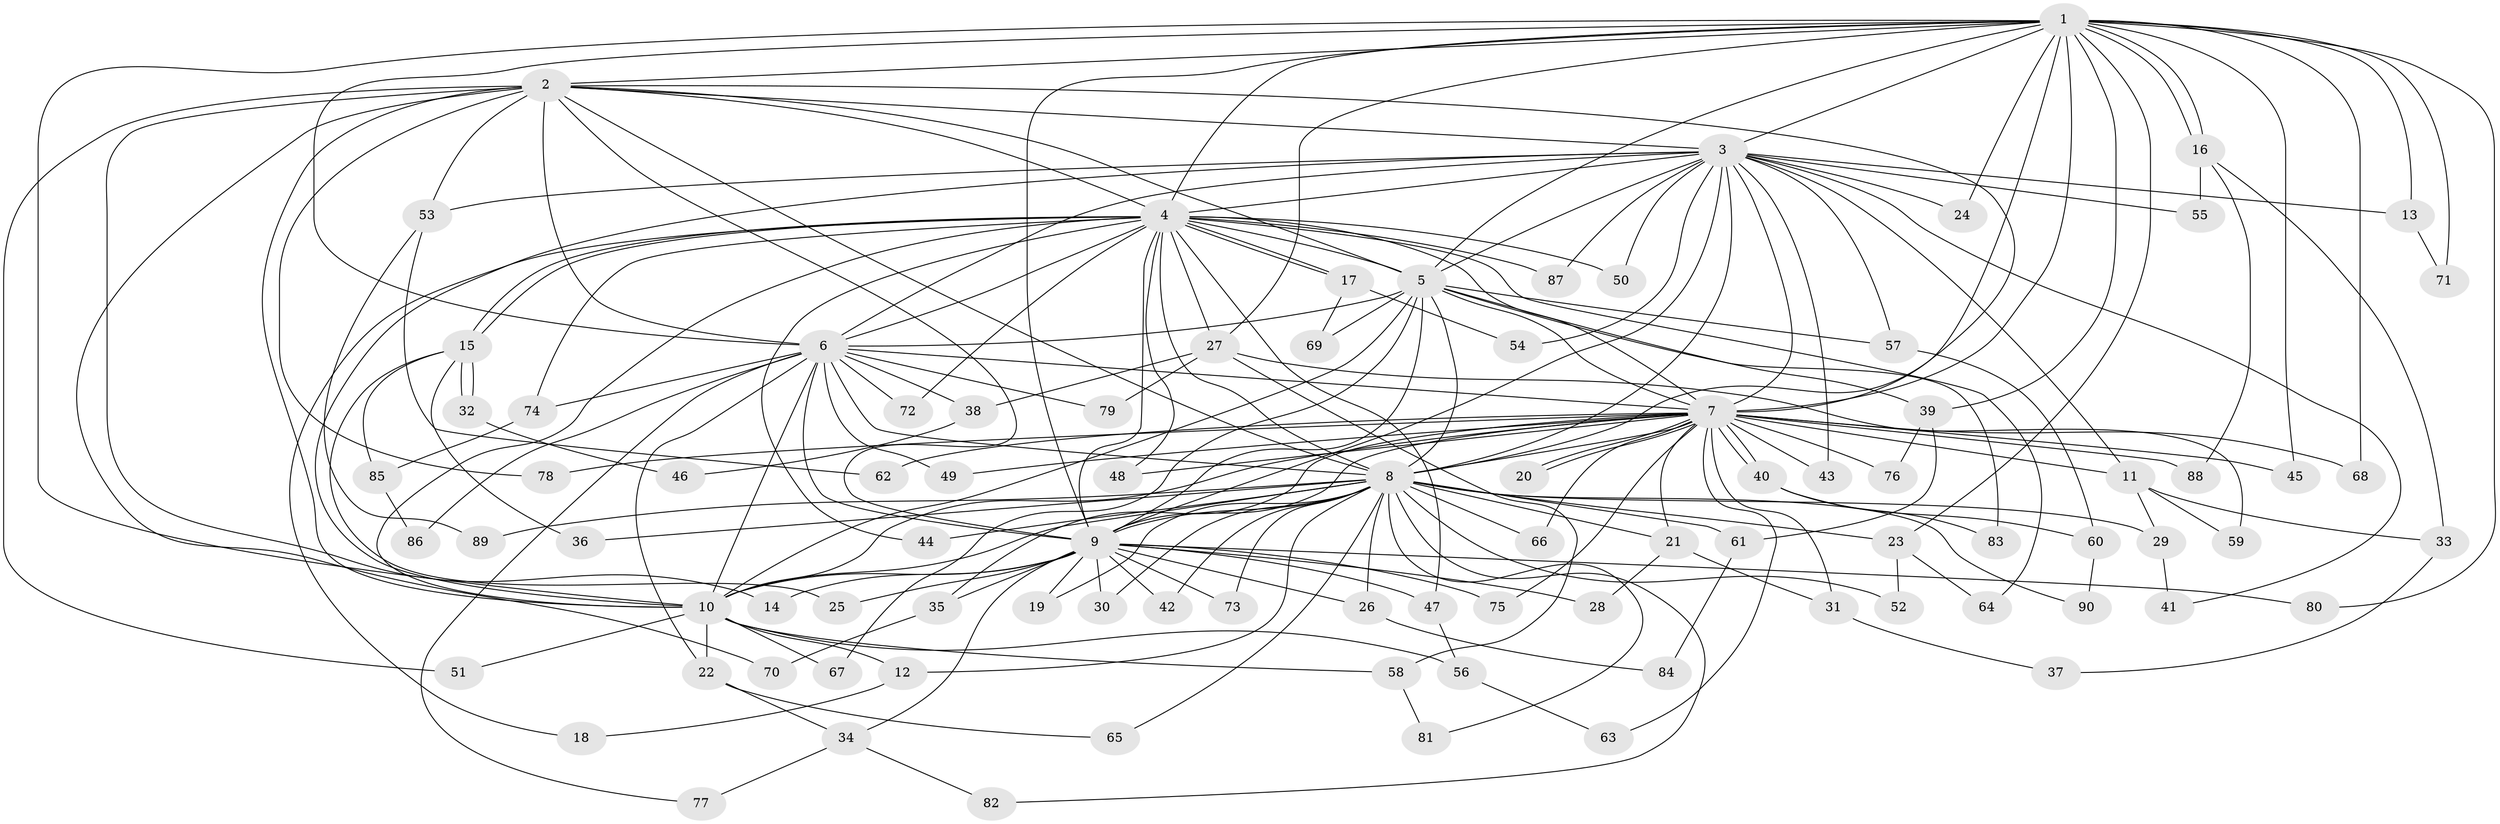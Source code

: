 // coarse degree distribution, {18: 0.015873015873015872, 2: 0.42857142857142855, 25: 0.015873015873015872, 1: 0.23809523809523808, 3: 0.23809523809523808, 5: 0.031746031746031744, 4: 0.015873015873015872, 29: 0.015873015873015872}
// Generated by graph-tools (version 1.1) at 2025/46/03/04/25 21:46:48]
// undirected, 90 vertices, 205 edges
graph export_dot {
graph [start="1"]
  node [color=gray90,style=filled];
  1;
  2;
  3;
  4;
  5;
  6;
  7;
  8;
  9;
  10;
  11;
  12;
  13;
  14;
  15;
  16;
  17;
  18;
  19;
  20;
  21;
  22;
  23;
  24;
  25;
  26;
  27;
  28;
  29;
  30;
  31;
  32;
  33;
  34;
  35;
  36;
  37;
  38;
  39;
  40;
  41;
  42;
  43;
  44;
  45;
  46;
  47;
  48;
  49;
  50;
  51;
  52;
  53;
  54;
  55;
  56;
  57;
  58;
  59;
  60;
  61;
  62;
  63;
  64;
  65;
  66;
  67;
  68;
  69;
  70;
  71;
  72;
  73;
  74;
  75;
  76;
  77;
  78;
  79;
  80;
  81;
  82;
  83;
  84;
  85;
  86;
  87;
  88;
  89;
  90;
  1 -- 2;
  1 -- 3;
  1 -- 4;
  1 -- 5;
  1 -- 6;
  1 -- 7;
  1 -- 8;
  1 -- 9;
  1 -- 10;
  1 -- 13;
  1 -- 16;
  1 -- 16;
  1 -- 23;
  1 -- 24;
  1 -- 27;
  1 -- 39;
  1 -- 45;
  1 -- 68;
  1 -- 71;
  1 -- 80;
  2 -- 3;
  2 -- 4;
  2 -- 5;
  2 -- 6;
  2 -- 7;
  2 -- 8;
  2 -- 9;
  2 -- 10;
  2 -- 14;
  2 -- 51;
  2 -- 53;
  2 -- 70;
  2 -- 78;
  3 -- 4;
  3 -- 5;
  3 -- 6;
  3 -- 7;
  3 -- 8;
  3 -- 9;
  3 -- 10;
  3 -- 11;
  3 -- 13;
  3 -- 24;
  3 -- 41;
  3 -- 43;
  3 -- 50;
  3 -- 53;
  3 -- 54;
  3 -- 55;
  3 -- 57;
  3 -- 87;
  4 -- 5;
  4 -- 6;
  4 -- 7;
  4 -- 8;
  4 -- 9;
  4 -- 10;
  4 -- 15;
  4 -- 15;
  4 -- 17;
  4 -- 17;
  4 -- 18;
  4 -- 27;
  4 -- 44;
  4 -- 47;
  4 -- 48;
  4 -- 50;
  4 -- 64;
  4 -- 72;
  4 -- 74;
  4 -- 87;
  5 -- 6;
  5 -- 7;
  5 -- 8;
  5 -- 9;
  5 -- 10;
  5 -- 39;
  5 -- 57;
  5 -- 67;
  5 -- 69;
  5 -- 83;
  6 -- 7;
  6 -- 8;
  6 -- 9;
  6 -- 10;
  6 -- 22;
  6 -- 38;
  6 -- 49;
  6 -- 72;
  6 -- 74;
  6 -- 77;
  6 -- 79;
  6 -- 86;
  7 -- 8;
  7 -- 9;
  7 -- 10;
  7 -- 11;
  7 -- 20;
  7 -- 20;
  7 -- 21;
  7 -- 31;
  7 -- 35;
  7 -- 40;
  7 -- 40;
  7 -- 43;
  7 -- 45;
  7 -- 48;
  7 -- 49;
  7 -- 62;
  7 -- 63;
  7 -- 66;
  7 -- 68;
  7 -- 75;
  7 -- 76;
  7 -- 78;
  7 -- 88;
  8 -- 9;
  8 -- 10;
  8 -- 12;
  8 -- 19;
  8 -- 21;
  8 -- 23;
  8 -- 26;
  8 -- 29;
  8 -- 30;
  8 -- 36;
  8 -- 42;
  8 -- 44;
  8 -- 52;
  8 -- 61;
  8 -- 65;
  8 -- 66;
  8 -- 73;
  8 -- 81;
  8 -- 82;
  8 -- 89;
  8 -- 90;
  9 -- 10;
  9 -- 14;
  9 -- 19;
  9 -- 25;
  9 -- 26;
  9 -- 28;
  9 -- 30;
  9 -- 34;
  9 -- 35;
  9 -- 42;
  9 -- 47;
  9 -- 73;
  9 -- 75;
  9 -- 80;
  10 -- 12;
  10 -- 22;
  10 -- 51;
  10 -- 56;
  10 -- 58;
  10 -- 67;
  11 -- 29;
  11 -- 33;
  11 -- 59;
  12 -- 18;
  13 -- 71;
  15 -- 25;
  15 -- 32;
  15 -- 32;
  15 -- 36;
  15 -- 85;
  16 -- 33;
  16 -- 55;
  16 -- 88;
  17 -- 54;
  17 -- 69;
  21 -- 28;
  21 -- 31;
  22 -- 34;
  22 -- 65;
  23 -- 52;
  23 -- 64;
  26 -- 84;
  27 -- 38;
  27 -- 58;
  27 -- 59;
  27 -- 79;
  29 -- 41;
  31 -- 37;
  32 -- 46;
  33 -- 37;
  34 -- 77;
  34 -- 82;
  35 -- 70;
  38 -- 46;
  39 -- 61;
  39 -- 76;
  40 -- 60;
  40 -- 83;
  47 -- 56;
  53 -- 62;
  53 -- 89;
  56 -- 63;
  57 -- 60;
  58 -- 81;
  60 -- 90;
  61 -- 84;
  74 -- 85;
  85 -- 86;
}
